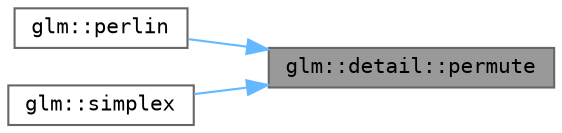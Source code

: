 digraph "glm::detail::permute"
{
 // LATEX_PDF_SIZE
  bgcolor="transparent";
  edge [fontname=Terminal,fontsize=10,labelfontname=Helvetica,labelfontsize=10];
  node [fontname=Terminal,fontsize=10,shape=box,height=0.2,width=0.4];
  rankdir="RL";
  Node1 [label="glm::detail::permute",height=0.2,width=0.4,color="gray40", fillcolor="grey60", style="filled", fontcolor="black",tooltip=" "];
  Node1 -> Node2 [dir="back",color="steelblue1",style="solid"];
  Node2 [label="glm::perlin",height=0.2,width=0.4,color="grey40", fillcolor="white", style="filled",URL="$namespaceglm.html#a54326f7a6c7c00d7702fe6f15fa0d13f",tooltip=" "];
  Node1 -> Node3 [dir="back",color="steelblue1",style="solid"];
  Node3 [label="glm::simplex",height=0.2,width=0.4,color="grey40", fillcolor="white", style="filled",URL="$namespaceglm.html#a09cb6ae89b52ee4c47e7b708b84e4d13",tooltip=" "];
}
